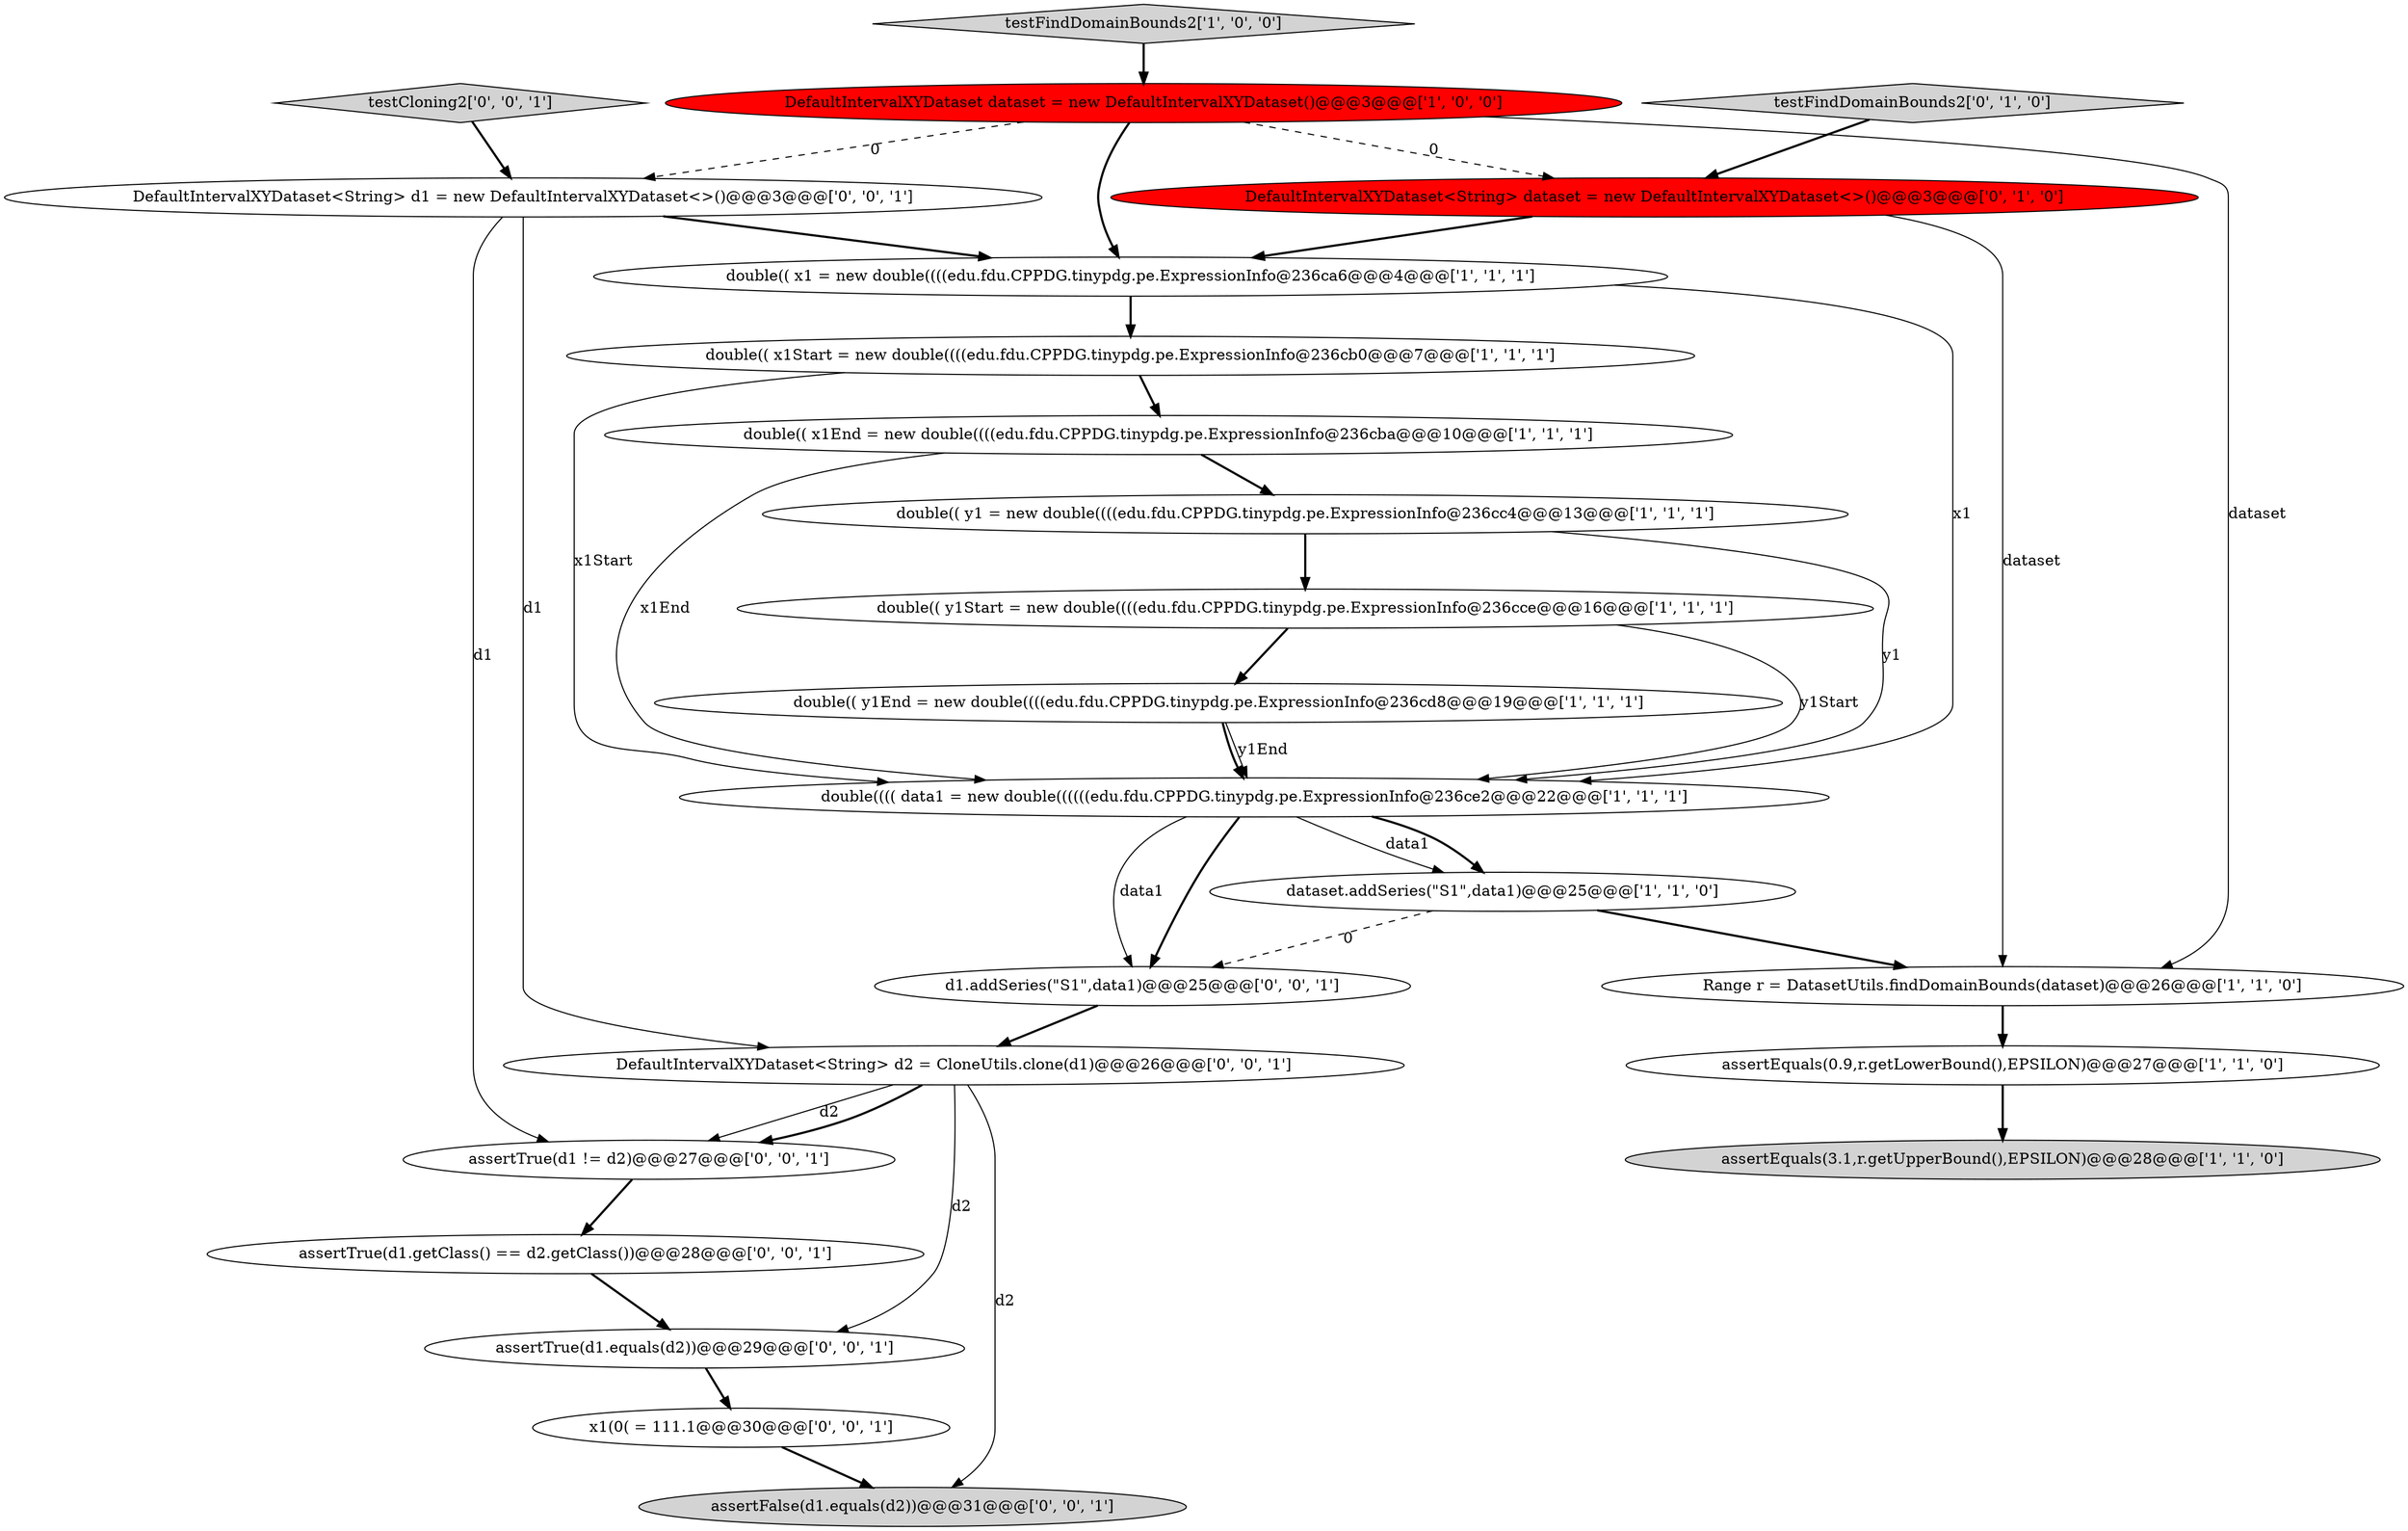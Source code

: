 digraph {
22 [style = filled, label = "assertTrue(d1.getClass() == d2.getClass())@@@28@@@['0', '0', '1']", fillcolor = white, shape = ellipse image = "AAA0AAABBB3BBB"];
8 [style = filled, label = "Range r = DatasetUtils.findDomainBounds(dataset)@@@26@@@['1', '1', '0']", fillcolor = white, shape = ellipse image = "AAA0AAABBB1BBB"];
11 [style = filled, label = "double(((( data1 = new double((((((edu.fdu.CPPDG.tinypdg.pe.ExpressionInfo@236ce2@@@22@@@['1', '1', '1']", fillcolor = white, shape = ellipse image = "AAA0AAABBB1BBB"];
1 [style = filled, label = "double(( x1Start = new double((((edu.fdu.CPPDG.tinypdg.pe.ExpressionInfo@236cb0@@@7@@@['1', '1', '1']", fillcolor = white, shape = ellipse image = "AAA0AAABBB1BBB"];
9 [style = filled, label = "double(( y1End = new double((((edu.fdu.CPPDG.tinypdg.pe.ExpressionInfo@236cd8@@@19@@@['1', '1', '1']", fillcolor = white, shape = ellipse image = "AAA0AAABBB1BBB"];
16 [style = filled, label = "DefaultIntervalXYDataset<String> d1 = new DefaultIntervalXYDataset<>()@@@3@@@['0', '0', '1']", fillcolor = white, shape = ellipse image = "AAA0AAABBB3BBB"];
6 [style = filled, label = "assertEquals(0.9,r.getLowerBound(),EPSILON)@@@27@@@['1', '1', '0']", fillcolor = white, shape = ellipse image = "AAA0AAABBB1BBB"];
19 [style = filled, label = "DefaultIntervalXYDataset<String> d2 = CloneUtils.clone(d1)@@@26@@@['0', '0', '1']", fillcolor = white, shape = ellipse image = "AAA0AAABBB3BBB"];
21 [style = filled, label = "assertTrue(d1 != d2)@@@27@@@['0', '0', '1']", fillcolor = white, shape = ellipse image = "AAA0AAABBB3BBB"];
12 [style = filled, label = "assertEquals(3.1,r.getUpperBound(),EPSILON)@@@28@@@['1', '1', '0']", fillcolor = lightgray, shape = ellipse image = "AAA0AAABBB1BBB"];
0 [style = filled, label = "double(( x1End = new double((((edu.fdu.CPPDG.tinypdg.pe.ExpressionInfo@236cba@@@10@@@['1', '1', '1']", fillcolor = white, shape = ellipse image = "AAA0AAABBB1BBB"];
4 [style = filled, label = "double(( y1 = new double((((edu.fdu.CPPDG.tinypdg.pe.ExpressionInfo@236cc4@@@13@@@['1', '1', '1']", fillcolor = white, shape = ellipse image = "AAA0AAABBB1BBB"];
20 [style = filled, label = "testCloning2['0', '0', '1']", fillcolor = lightgray, shape = diamond image = "AAA0AAABBB3BBB"];
10 [style = filled, label = "double(( x1 = new double((((edu.fdu.CPPDG.tinypdg.pe.ExpressionInfo@236ca6@@@4@@@['1', '1', '1']", fillcolor = white, shape = ellipse image = "AAA0AAABBB1BBB"];
17 [style = filled, label = "x1(0( = 111.1@@@30@@@['0', '0', '1']", fillcolor = white, shape = ellipse image = "AAA0AAABBB3BBB"];
7 [style = filled, label = "double(( y1Start = new double((((edu.fdu.CPPDG.tinypdg.pe.ExpressionInfo@236cce@@@16@@@['1', '1', '1']", fillcolor = white, shape = ellipse image = "AAA0AAABBB1BBB"];
18 [style = filled, label = "assertTrue(d1.equals(d2))@@@29@@@['0', '0', '1']", fillcolor = white, shape = ellipse image = "AAA0AAABBB3BBB"];
2 [style = filled, label = "dataset.addSeries(\"S1\",data1)@@@25@@@['1', '1', '0']", fillcolor = white, shape = ellipse image = "AAA0AAABBB1BBB"];
13 [style = filled, label = "testFindDomainBounds2['0', '1', '0']", fillcolor = lightgray, shape = diamond image = "AAA0AAABBB2BBB"];
3 [style = filled, label = "DefaultIntervalXYDataset dataset = new DefaultIntervalXYDataset()@@@3@@@['1', '0', '0']", fillcolor = red, shape = ellipse image = "AAA1AAABBB1BBB"];
23 [style = filled, label = "d1.addSeries(\"S1\",data1)@@@25@@@['0', '0', '1']", fillcolor = white, shape = ellipse image = "AAA0AAABBB3BBB"];
5 [style = filled, label = "testFindDomainBounds2['1', '0', '0']", fillcolor = lightgray, shape = diamond image = "AAA0AAABBB1BBB"];
15 [style = filled, label = "assertFalse(d1.equals(d2))@@@31@@@['0', '0', '1']", fillcolor = lightgray, shape = ellipse image = "AAA0AAABBB3BBB"];
14 [style = filled, label = "DefaultIntervalXYDataset<String> dataset = new DefaultIntervalXYDataset<>()@@@3@@@['0', '1', '0']", fillcolor = red, shape = ellipse image = "AAA1AAABBB2BBB"];
2->23 [style = dashed, label="0"];
5->3 [style = bold, label=""];
9->11 [style = bold, label=""];
11->2 [style = solid, label="data1"];
16->10 [style = bold, label=""];
10->11 [style = solid, label="x1"];
7->11 [style = solid, label="y1Start"];
3->8 [style = solid, label="dataset"];
3->16 [style = dashed, label="0"];
9->11 [style = solid, label="y1End"];
18->17 [style = bold, label=""];
14->10 [style = bold, label=""];
19->15 [style = solid, label="d2"];
8->6 [style = bold, label=""];
1->0 [style = bold, label=""];
16->19 [style = solid, label="d1"];
11->2 [style = bold, label=""];
4->7 [style = bold, label=""];
14->8 [style = solid, label="dataset"];
16->21 [style = solid, label="d1"];
7->9 [style = bold, label=""];
3->10 [style = bold, label=""];
22->18 [style = bold, label=""];
20->16 [style = bold, label=""];
0->4 [style = bold, label=""];
21->22 [style = bold, label=""];
23->19 [style = bold, label=""];
17->15 [style = bold, label=""];
11->23 [style = solid, label="data1"];
1->11 [style = solid, label="x1Start"];
19->18 [style = solid, label="d2"];
3->14 [style = dashed, label="0"];
19->21 [style = solid, label="d2"];
10->1 [style = bold, label=""];
11->23 [style = bold, label=""];
13->14 [style = bold, label=""];
6->12 [style = bold, label=""];
4->11 [style = solid, label="y1"];
2->8 [style = bold, label=""];
0->11 [style = solid, label="x1End"];
19->21 [style = bold, label=""];
}
